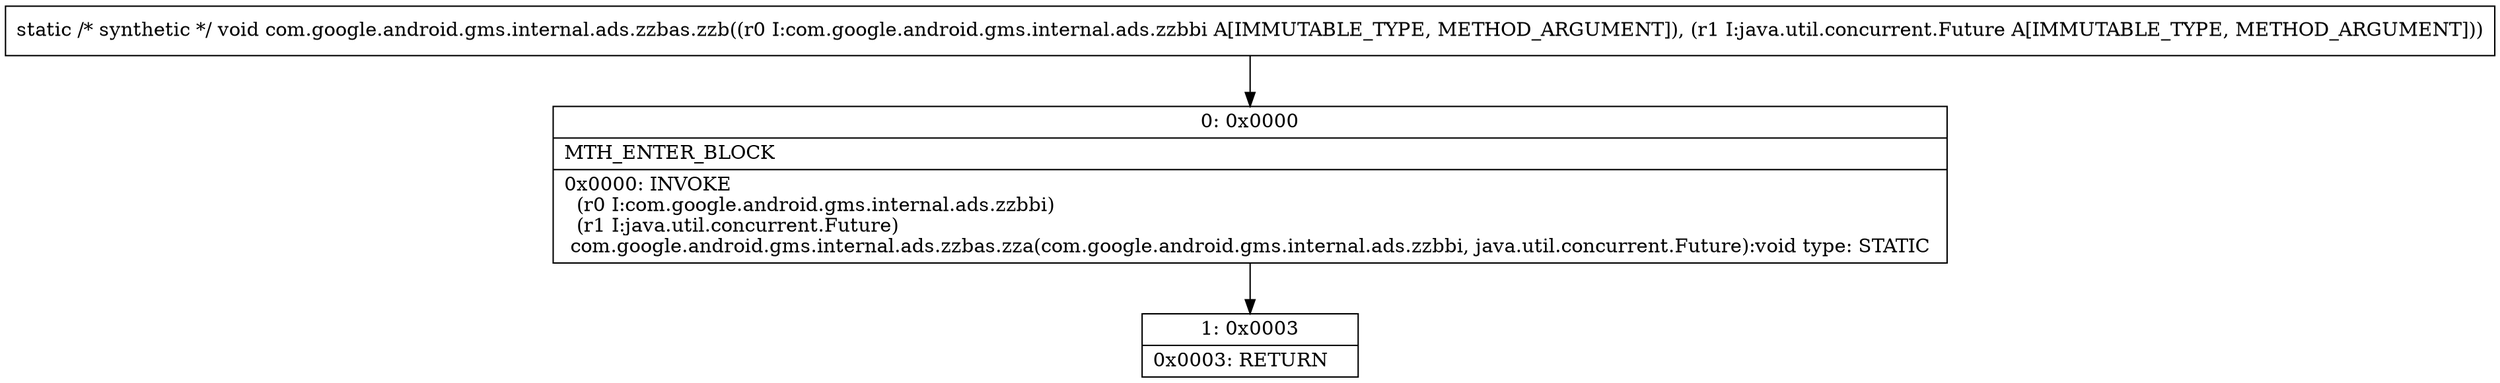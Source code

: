 digraph "CFG forcom.google.android.gms.internal.ads.zzbas.zzb(Lcom\/google\/android\/gms\/internal\/ads\/zzbbi;Ljava\/util\/concurrent\/Future;)V" {
Node_0 [shape=record,label="{0\:\ 0x0000|MTH_ENTER_BLOCK\l|0x0000: INVOKE  \l  (r0 I:com.google.android.gms.internal.ads.zzbbi)\l  (r1 I:java.util.concurrent.Future)\l com.google.android.gms.internal.ads.zzbas.zza(com.google.android.gms.internal.ads.zzbbi, java.util.concurrent.Future):void type: STATIC \l}"];
Node_1 [shape=record,label="{1\:\ 0x0003|0x0003: RETURN   \l}"];
MethodNode[shape=record,label="{static \/* synthetic *\/ void com.google.android.gms.internal.ads.zzbas.zzb((r0 I:com.google.android.gms.internal.ads.zzbbi A[IMMUTABLE_TYPE, METHOD_ARGUMENT]), (r1 I:java.util.concurrent.Future A[IMMUTABLE_TYPE, METHOD_ARGUMENT])) }"];
MethodNode -> Node_0;
Node_0 -> Node_1;
}

